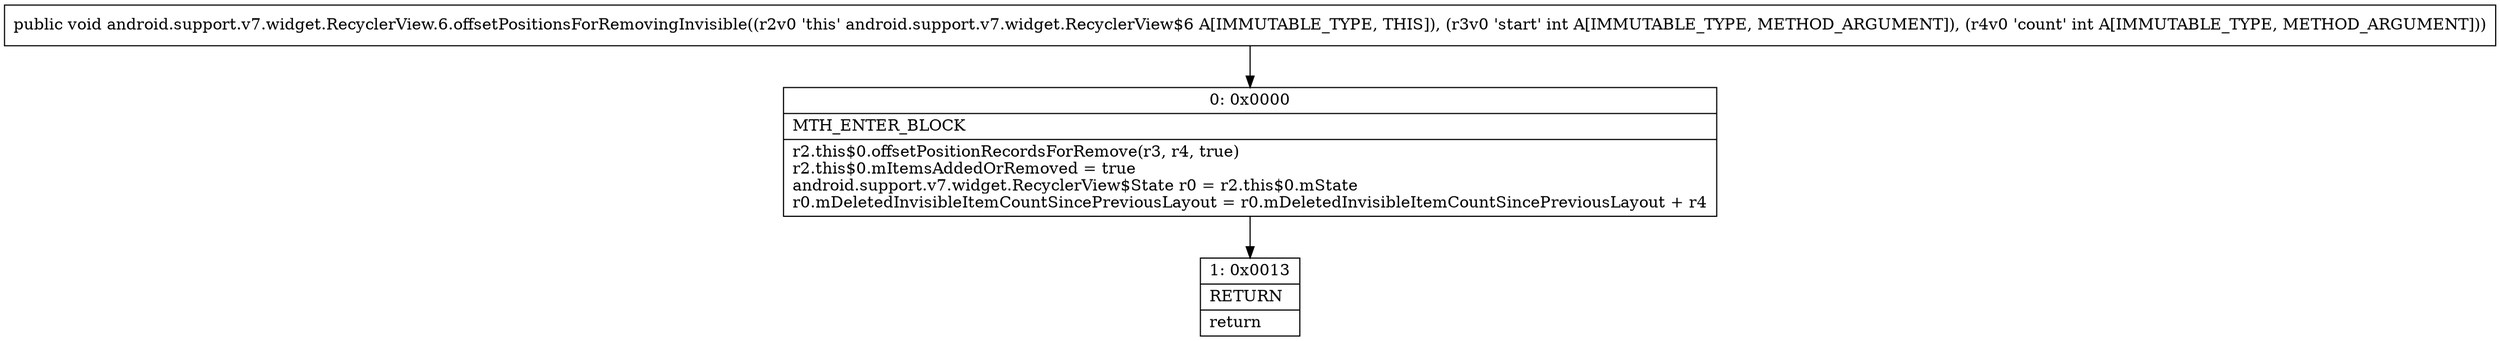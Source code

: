 digraph "CFG forandroid.support.v7.widget.RecyclerView.6.offsetPositionsForRemovingInvisible(II)V" {
Node_0 [shape=record,label="{0\:\ 0x0000|MTH_ENTER_BLOCK\l|r2.this$0.offsetPositionRecordsForRemove(r3, r4, true)\lr2.this$0.mItemsAddedOrRemoved = true\landroid.support.v7.widget.RecyclerView$State r0 = r2.this$0.mState\lr0.mDeletedInvisibleItemCountSincePreviousLayout = r0.mDeletedInvisibleItemCountSincePreviousLayout + r4\l}"];
Node_1 [shape=record,label="{1\:\ 0x0013|RETURN\l|return\l}"];
MethodNode[shape=record,label="{public void android.support.v7.widget.RecyclerView.6.offsetPositionsForRemovingInvisible((r2v0 'this' android.support.v7.widget.RecyclerView$6 A[IMMUTABLE_TYPE, THIS]), (r3v0 'start' int A[IMMUTABLE_TYPE, METHOD_ARGUMENT]), (r4v0 'count' int A[IMMUTABLE_TYPE, METHOD_ARGUMENT])) }"];
MethodNode -> Node_0;
Node_0 -> Node_1;
}

